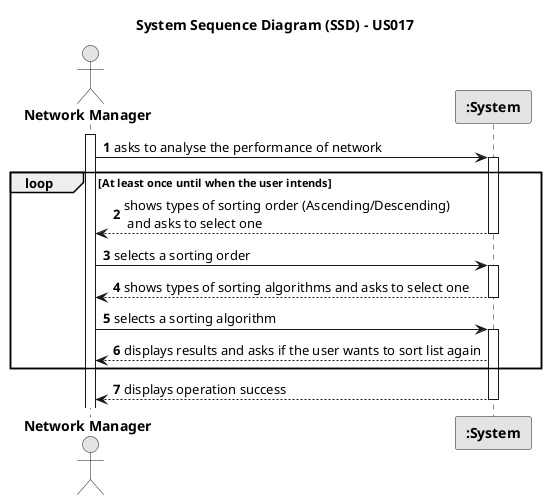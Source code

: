 @startuml
skinparam monochrome true
skinparam packageStyle rectangle
skinparam shadowing false

title System Sequence Diagram (SSD) - US017

autonumber

actor "<b> Network Manager </b>" as NWM
participant "<b> :System </b>" as System

activate NWM

    NWM -> System : asks to analyse the performance of network
        activate System

    loop At least once until when the user intends

    System --> NWM : shows types of sorting order (Ascending/Descending)\n and asks to select one
        deactivate System

    NWM -> System : selects a sorting order
        activate System

    System --> NWM : shows types of sorting algorithms and asks to select one
        deactivate System

    NWM -> System : selects a sorting algorithm
    activate System

    System --> NWM : displays results and asks if the user wants to sort list again
    end loop

    System --> NWM : displays operation success
    deactivate System

@enduml